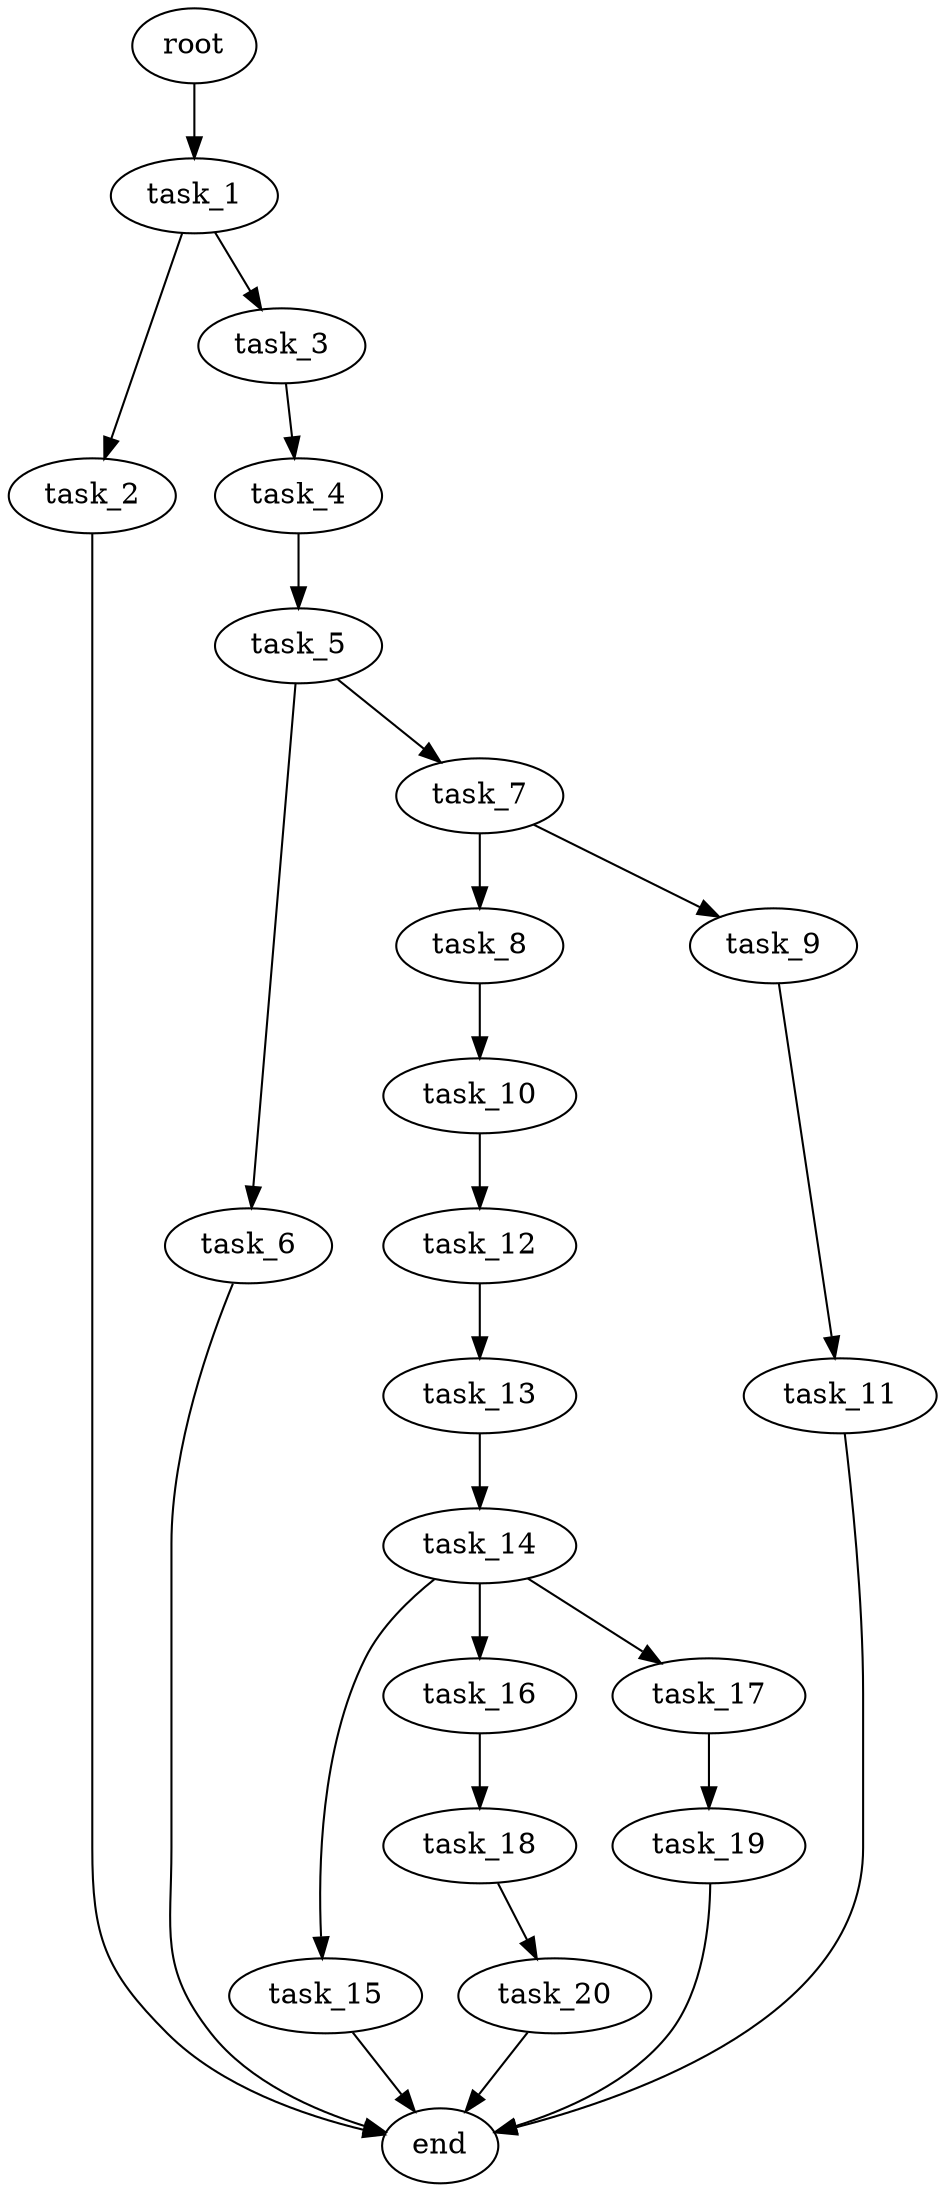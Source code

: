 digraph G {
  root [size="0.000000e+00"];
  task_1 [size="2.954217e+10"];
  task_2 [size="3.950177e+09"];
  task_3 [size="4.964051e+10"];
  task_4 [size="2.077732e+10"];
  task_5 [size="9.331310e+10"];
  task_6 [size="3.306706e+10"];
  task_7 [size="2.837725e+08"];
  task_8 [size="6.716660e+10"];
  task_9 [size="9.068894e+10"];
  task_10 [size="8.352486e+10"];
  task_11 [size="6.690550e+10"];
  task_12 [size="1.492296e+10"];
  task_13 [size="9.017367e+09"];
  task_14 [size="5.117542e+10"];
  task_15 [size="7.235913e+10"];
  task_16 [size="1.013803e+10"];
  task_17 [size="2.559665e+10"];
  task_18 [size="2.312372e+10"];
  task_19 [size="9.886671e+10"];
  task_20 [size="2.960926e+10"];
  end [size="0.000000e+00"];

  root -> task_1 [size="1.000000e-12"];
  task_1 -> task_2 [size="3.950177e+07"];
  task_1 -> task_3 [size="4.964051e+08"];
  task_2 -> end [size="1.000000e-12"];
  task_3 -> task_4 [size="2.077732e+08"];
  task_4 -> task_5 [size="9.331310e+08"];
  task_5 -> task_6 [size="3.306706e+08"];
  task_5 -> task_7 [size="2.837725e+06"];
  task_6 -> end [size="1.000000e-12"];
  task_7 -> task_8 [size="6.716660e+08"];
  task_7 -> task_9 [size="9.068894e+08"];
  task_8 -> task_10 [size="8.352486e+08"];
  task_9 -> task_11 [size="6.690550e+08"];
  task_10 -> task_12 [size="1.492296e+08"];
  task_11 -> end [size="1.000000e-12"];
  task_12 -> task_13 [size="9.017367e+07"];
  task_13 -> task_14 [size="5.117542e+08"];
  task_14 -> task_15 [size="7.235913e+08"];
  task_14 -> task_16 [size="1.013803e+08"];
  task_14 -> task_17 [size="2.559665e+08"];
  task_15 -> end [size="1.000000e-12"];
  task_16 -> task_18 [size="2.312372e+08"];
  task_17 -> task_19 [size="9.886671e+08"];
  task_18 -> task_20 [size="2.960926e+08"];
  task_19 -> end [size="1.000000e-12"];
  task_20 -> end [size="1.000000e-12"];
}
